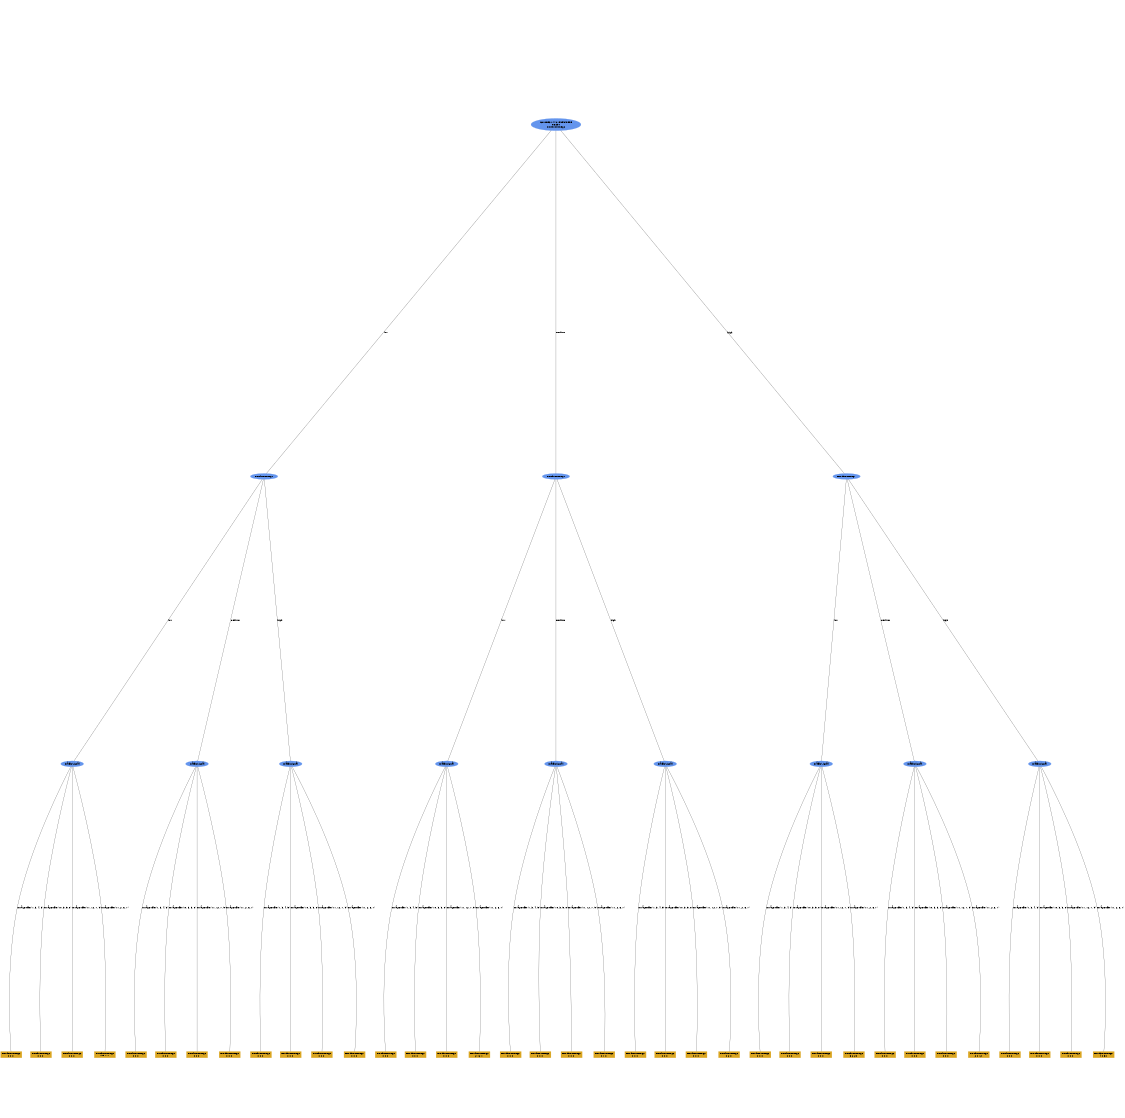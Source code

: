 digraph "DD" {
size = "7.5,10"
ratio=1.0;
center = true;
edge [dir = none];
{ rank = same; node [shape=ellipse, style=filled, color=cornflowerblue];"8764" [label="score=931.4721995548555\nN=250\nNorth_out_seg2"];}
{ rank = same; node [shape=ellipse, style=filled, color=cornflowerblue];"8777" [label="North_out_seg1"];}
{ rank = same; node [shape=ellipse, style=filled, color=cornflowerblue];"8790" [label="North_out_seg1"];}
{ rank = same; node [shape=ellipse, style=filled, color=cornflowerblue];"8803" [label="North_out_seg1"];}
{ rank = same; node [shape=ellipse, style=filled, color=cornflowerblue];"8812" [label="TrafficSignal"];}
{ rank = same; node [shape=ellipse, style=filled, color=cornflowerblue];"8822" [label="TrafficSignal"];}
{ rank = same; node [shape=ellipse, style=filled, color=cornflowerblue];"8832" [label="TrafficSignal"];}
{ rank = same; node [shape=ellipse, style=filled, color=cornflowerblue];"8842" [label="TrafficSignal"];}
{ rank = same; node [shape=ellipse, style=filled, color=cornflowerblue];"8852" [label="TrafficSignal"];}
{ rank = same; node [shape=ellipse, style=filled, color=cornflowerblue];"8862" [label="TrafficSignal"];}
{ rank = same; node [shape=ellipse, style=filled, color=cornflowerblue];"8872" [label="TrafficSignal"];}
{ rank = same; node [shape=ellipse, style=filled, color=cornflowerblue];"8882" [label="TrafficSignal"];}
{ rank = same; node [shape=ellipse, style=filled, color=cornflowerblue];"8892" [label="TrafficSignal"];}
{ rank = same; node [shape=box, style=filled, color=goldenrod];"8813" [label="North_out_seg2\n0 0 0 "];}
{ rank = same; node [shape=box, style=filled, color=goldenrod];"8814" [label="North_out_seg2\n0 0 0 "];}
{ rank = same; node [shape=box, style=filled, color=goldenrod];"8815" [label="North_out_seg2\n0 0 0 "];}
{ rank = same; node [shape=box, style=filled, color=goldenrod];"8816" [label="North_out_seg2\n159 0 0 "];}
{ rank = same; node [shape=box, style=filled, color=goldenrod];"8823" [label="North_out_seg2\n0 0 0 "];}
{ rank = same; node [shape=box, style=filled, color=goldenrod];"8824" [label="North_out_seg2\n0 0 0 "];}
{ rank = same; node [shape=box, style=filled, color=goldenrod];"8825" [label="North_out_seg2\n0 0 0 "];}
{ rank = same; node [shape=box, style=filled, color=goldenrod];"8826" [label="North_out_seg2\n0 0 0 "];}
{ rank = same; node [shape=box, style=filled, color=goldenrod];"8833" [label="North_out_seg2\n0 0 0 "];}
{ rank = same; node [shape=box, style=filled, color=goldenrod];"8834" [label="North_out_seg2\n0 0 0 "];}
{ rank = same; node [shape=box, style=filled, color=goldenrod];"8835" [label="North_out_seg2\n0 0 0 "];}
{ rank = same; node [shape=box, style=filled, color=goldenrod];"8836" [label="North_out_seg2\n0 0 0 "];}
{ rank = same; node [shape=box, style=filled, color=goldenrod];"8843" [label="North_out_seg2\n0 0 0 "];}
{ rank = same; node [shape=box, style=filled, color=goldenrod];"8844" [label="North_out_seg2\n0 0 0 "];}
{ rank = same; node [shape=box, style=filled, color=goldenrod];"8845" [label="North_out_seg2\n0 0 0 "];}
{ rank = same; node [shape=box, style=filled, color=goldenrod];"8846" [label="North_out_seg2\n2 12 1 "];}
{ rank = same; node [shape=box, style=filled, color=goldenrod];"8853" [label="North_out_seg2\n0 0 0 "];}
{ rank = same; node [shape=box, style=filled, color=goldenrod];"8854" [label="North_out_seg2\n0 0 0 "];}
{ rank = same; node [shape=box, style=filled, color=goldenrod];"8855" [label="North_out_seg2\n0 0 0 "];}
{ rank = same; node [shape=box, style=filled, color=goldenrod];"8856" [label="North_out_seg2\n0 1 0 "];}
{ rank = same; node [shape=box, style=filled, color=goldenrod];"8863" [label="North_out_seg2\n0 0 0 "];}
{ rank = same; node [shape=box, style=filled, color=goldenrod];"8864" [label="North_out_seg2\n0 0 0 "];}
{ rank = same; node [shape=box, style=filled, color=goldenrod];"8865" [label="North_out_seg2\n0 0 0 "];}
{ rank = same; node [shape=box, style=filled, color=goldenrod];"8866" [label="North_out_seg2\n0 2 0 "];}
{ rank = same; node [shape=box, style=filled, color=goldenrod];"8873" [label="North_out_seg2\n0 0 0 "];}
{ rank = same; node [shape=box, style=filled, color=goldenrod];"8874" [label="North_out_seg2\n0 0 0 "];}
{ rank = same; node [shape=box, style=filled, color=goldenrod];"8875" [label="North_out_seg2\n0 0 0 "];}
{ rank = same; node [shape=box, style=filled, color=goldenrod];"8876" [label="North_out_seg2\n3 2 20 "];}
{ rank = same; node [shape=box, style=filled, color=goldenrod];"8883" [label="North_out_seg2\n0 0 0 "];}
{ rank = same; node [shape=box, style=filled, color=goldenrod];"8884" [label="North_out_seg2\n0 0 0 "];}
{ rank = same; node [shape=box, style=filled, color=goldenrod];"8885" [label="North_out_seg2\n0 0 0 "];}
{ rank = same; node [shape=box, style=filled, color=goldenrod];"8886" [label="North_out_seg2\n2 0 12 "];}
{ rank = same; node [shape=box, style=filled, color=goldenrod];"8893" [label="North_out_seg2\n0 0 0 "];}
{ rank = same; node [shape=box, style=filled, color=goldenrod];"8894" [label="North_out_seg2\n0 0 0 "];}
{ rank = same; node [shape=box, style=filled, color=goldenrod];"8895" [label="North_out_seg2\n0 0 0 "];}
{ rank = same; node [shape=box, style=filled, color=goldenrod];"8896" [label="North_out_seg2\n4 0 30 "];}
"8764" -> "8777" [label = "low"];
"8764" -> "8790" [label = "medium"];
"8764" -> "8803" [label = "high"];
"8777" -> "8812" [label = "low"];
"8777" -> "8822" [label = "medium"];
"8777" -> "8832" [label = "high"];
"8790" -> "8842" [label = "low"];
"8790" -> "8852" [label = "medium"];
"8790" -> "8862" [label = "high"];
"8803" -> "8872" [label = "low"];
"8803" -> "8882" [label = "medium"];
"8803" -> "8892" [label = "high"];
"8812" -> "8813" [label = "ArrayBuffer(1, 3, 4, 5)"];
"8812" -> "8814" [label = "ArrayBuffer(10, 3, 5, 8)"];
"8812" -> "8815" [label = "ArrayBuffer(11, 12, 7, 9)"];
"8812" -> "8816" [label = "ArrayBuffer(11, 2, 6, 7)"];
"8822" -> "8823" [label = "ArrayBuffer(1, 3, 4, 5)"];
"8822" -> "8824" [label = "ArrayBuffer(10, 3, 5, 8)"];
"8822" -> "8825" [label = "ArrayBuffer(11, 12, 7, 9)"];
"8822" -> "8826" [label = "ArrayBuffer(11, 2, 6, 7)"];
"8832" -> "8833" [label = "ArrayBuffer(1, 3, 4, 5)"];
"8832" -> "8834" [label = "ArrayBuffer(10, 3, 5, 8)"];
"8832" -> "8835" [label = "ArrayBuffer(11, 12, 7, 9)"];
"8832" -> "8836" [label = "ArrayBuffer(11, 2, 6, 7)"];
"8842" -> "8843" [label = "ArrayBuffer(1, 3, 4, 5)"];
"8842" -> "8844" [label = "ArrayBuffer(10, 3, 5, 8)"];
"8842" -> "8845" [label = "ArrayBuffer(11, 12, 7, 9)"];
"8842" -> "8846" [label = "ArrayBuffer(11, 2, 6, 7)"];
"8852" -> "8853" [label = "ArrayBuffer(1, 3, 4, 5)"];
"8852" -> "8854" [label = "ArrayBuffer(10, 3, 5, 8)"];
"8852" -> "8855" [label = "ArrayBuffer(11, 12, 7, 9)"];
"8852" -> "8856" [label = "ArrayBuffer(11, 2, 6, 7)"];
"8862" -> "8863" [label = "ArrayBuffer(1, 3, 4, 5)"];
"8862" -> "8864" [label = "ArrayBuffer(10, 3, 5, 8)"];
"8862" -> "8865" [label = "ArrayBuffer(11, 12, 7, 9)"];
"8862" -> "8866" [label = "ArrayBuffer(11, 2, 6, 7)"];
"8872" -> "8873" [label = "ArrayBuffer(1, 3, 4, 5)"];
"8872" -> "8874" [label = "ArrayBuffer(10, 3, 5, 8)"];
"8872" -> "8875" [label = "ArrayBuffer(11, 12, 7, 9)"];
"8872" -> "8876" [label = "ArrayBuffer(11, 2, 6, 7)"];
"8882" -> "8883" [label = "ArrayBuffer(1, 3, 4, 5)"];
"8882" -> "8884" [label = "ArrayBuffer(10, 3, 5, 8)"];
"8882" -> "8885" [label = "ArrayBuffer(11, 12, 7, 9)"];
"8882" -> "8886" [label = "ArrayBuffer(11, 2, 6, 7)"];
"8892" -> "8893" [label = "ArrayBuffer(1, 3, 4, 5)"];
"8892" -> "8894" [label = "ArrayBuffer(10, 3, 5, 8)"];
"8892" -> "8895" [label = "ArrayBuffer(11, 12, 7, 9)"];
"8892" -> "8896" [label = "ArrayBuffer(11, 2, 6, 7)"];

}
